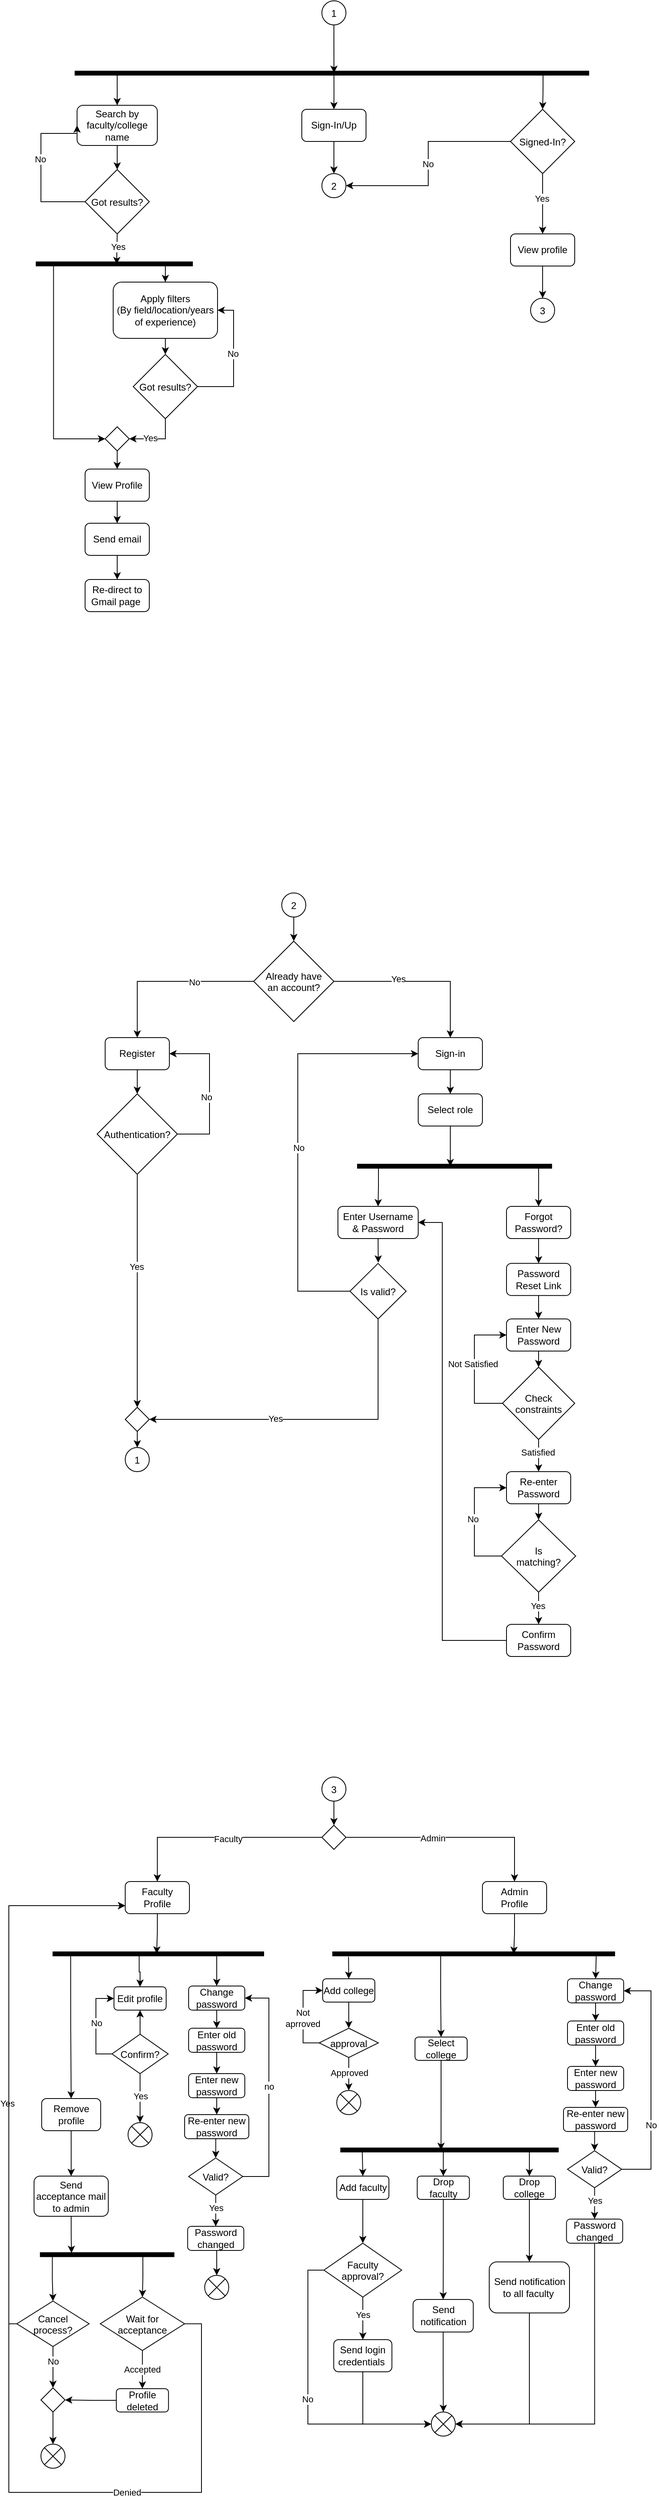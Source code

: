 <mxfile version="22.0.0" type="device">
  <diagram name="Page-1" id="jAtOohAtyJOy5rDdDgOM">
    <mxGraphModel dx="1613" dy="1768" grid="1" gridSize="10" guides="1" tooltips="1" connect="1" arrows="1" fold="1" page="1" pageScale="1" pageWidth="850" pageHeight="1100" math="0" shadow="0">
      <root>
        <mxCell id="0" />
        <mxCell id="1" parent="0" />
        <mxCell id="3FL0h8J0QItbjly5wemY-3" style="edgeStyle=orthogonalEdgeStyle;rounded=0;orthogonalLoop=1;jettySize=auto;html=1;exitX=0.5;exitY=1;exitDx=0;exitDy=0;entryX=0.5;entryY=0;entryDx=0;entryDy=0;" parent="1" source="3FL0h8J0QItbjly5wemY-1" target="3FL0h8J0QItbjly5wemY-2" edge="1">
          <mxGeometry relative="1" as="geometry" />
        </mxCell>
        <mxCell id="3FL0h8J0QItbjly5wemY-1" value="2" style="ellipse;" parent="1" vertex="1">
          <mxGeometry x="360" y="30" width="30" height="30" as="geometry" />
        </mxCell>
        <mxCell id="3FL0h8J0QItbjly5wemY-10" style="edgeStyle=orthogonalEdgeStyle;rounded=0;orthogonalLoop=1;jettySize=auto;html=1;exitX=0;exitY=0.5;exitDx=0;exitDy=0;entryX=0.5;entryY=0;entryDx=0;entryDy=0;" parent="1" source="3FL0h8J0QItbjly5wemY-2" target="3FL0h8J0QItbjly5wemY-5" edge="1">
          <mxGeometry relative="1" as="geometry" />
        </mxCell>
        <mxCell id="3FL0h8J0QItbjly5wemY-12" value="No" style="edgeLabel;html=1;align=center;verticalAlign=middle;resizable=0;points=[];" parent="3FL0h8J0QItbjly5wemY-10" vertex="1" connectable="0">
          <mxGeometry x="-0.309" y="1" relative="1" as="geometry">
            <mxPoint as="offset" />
          </mxGeometry>
        </mxCell>
        <mxCell id="3FL0h8J0QItbjly5wemY-13" style="edgeStyle=orthogonalEdgeStyle;rounded=0;orthogonalLoop=1;jettySize=auto;html=1;exitX=1;exitY=0.5;exitDx=0;exitDy=0;entryX=0.5;entryY=0;entryDx=0;entryDy=0;" parent="1" source="3FL0h8J0QItbjly5wemY-2" target="3FL0h8J0QItbjly5wemY-11" edge="1">
          <mxGeometry relative="1" as="geometry" />
        </mxCell>
        <mxCell id="3FL0h8J0QItbjly5wemY-14" value="Yes" style="edgeLabel;html=1;align=center;verticalAlign=middle;resizable=0;points=[];" parent="3FL0h8J0QItbjly5wemY-13" vertex="1" connectable="0">
          <mxGeometry x="-0.256" y="3" relative="1" as="geometry">
            <mxPoint as="offset" />
          </mxGeometry>
        </mxCell>
        <mxCell id="3FL0h8J0QItbjly5wemY-2" value="Already have &#xa;an account?" style="rhombus;" parent="1" vertex="1">
          <mxGeometry x="325" y="90" width="100" height="100" as="geometry" />
        </mxCell>
        <mxCell id="3FL0h8J0QItbjly5wemY-7" style="edgeStyle=orthogonalEdgeStyle;rounded=0;orthogonalLoop=1;jettySize=auto;html=1;exitX=0.5;exitY=1;exitDx=0;exitDy=0;entryX=0.5;entryY=0;entryDx=0;entryDy=0;" parent="1" source="3FL0h8J0QItbjly5wemY-5" target="3FL0h8J0QItbjly5wemY-6" edge="1">
          <mxGeometry relative="1" as="geometry" />
        </mxCell>
        <mxCell id="3FL0h8J0QItbjly5wemY-5" value="Register" style="rounded=1;whiteSpace=wrap;html=1;" parent="1" vertex="1">
          <mxGeometry x="140" y="210" width="80" height="40" as="geometry" />
        </mxCell>
        <mxCell id="3FL0h8J0QItbjly5wemY-8" style="edgeStyle=orthogonalEdgeStyle;rounded=0;orthogonalLoop=1;jettySize=auto;html=1;exitX=1;exitY=0.5;exitDx=0;exitDy=0;entryX=1;entryY=0.5;entryDx=0;entryDy=0;" parent="1" source="3FL0h8J0QItbjly5wemY-6" target="3FL0h8J0QItbjly5wemY-5" edge="1">
          <mxGeometry relative="1" as="geometry">
            <Array as="points">
              <mxPoint x="270" y="330" />
              <mxPoint x="270" y="230" />
            </Array>
          </mxGeometry>
        </mxCell>
        <mxCell id="3FL0h8J0QItbjly5wemY-9" value="No" style="edgeLabel;html=1;align=center;verticalAlign=middle;resizable=0;points=[];" parent="3FL0h8J0QItbjly5wemY-8" vertex="1" connectable="0">
          <mxGeometry x="-0.093" y="4" relative="1" as="geometry">
            <mxPoint as="offset" />
          </mxGeometry>
        </mxCell>
        <mxCell id="3FL0h8J0QItbjly5wemY-48" style="edgeStyle=orthogonalEdgeStyle;rounded=0;orthogonalLoop=1;jettySize=auto;html=1;exitX=0.5;exitY=1;exitDx=0;exitDy=0;entryX=0.5;entryY=0;entryDx=0;entryDy=0;" parent="1" source="3FL0h8J0QItbjly5wemY-6" target="3FL0h8J0QItbjly5wemY-46" edge="1">
          <mxGeometry relative="1" as="geometry" />
        </mxCell>
        <mxCell id="3FL0h8J0QItbjly5wemY-53" value="Yes" style="edgeLabel;html=1;align=center;verticalAlign=middle;resizable=0;points=[];" parent="3FL0h8J0QItbjly5wemY-48" vertex="1" connectable="0">
          <mxGeometry x="-0.214" y="5" relative="1" as="geometry">
            <mxPoint x="-6" y="1" as="offset" />
          </mxGeometry>
        </mxCell>
        <mxCell id="3FL0h8J0QItbjly5wemY-6" value="Authentication?" style="rhombus;" parent="1" vertex="1">
          <mxGeometry x="130" y="280" width="100" height="100" as="geometry" />
        </mxCell>
        <mxCell id="3FL0h8J0QItbjly5wemY-16" style="edgeStyle=orthogonalEdgeStyle;rounded=0;orthogonalLoop=1;jettySize=auto;html=1;exitX=0.5;exitY=1;exitDx=0;exitDy=0;entryX=0.5;entryY=0;entryDx=0;entryDy=0;" parent="1" source="3FL0h8J0QItbjly5wemY-11" target="3FL0h8J0QItbjly5wemY-15" edge="1">
          <mxGeometry relative="1" as="geometry" />
        </mxCell>
        <mxCell id="3FL0h8J0QItbjly5wemY-11" value="Sign-in" style="rounded=1;whiteSpace=wrap;html=1;" parent="1" vertex="1">
          <mxGeometry x="530" y="210" width="80" height="40" as="geometry" />
        </mxCell>
        <mxCell id="3FL0h8J0QItbjly5wemY-15" value="Select role" style="rounded=1;whiteSpace=wrap;html=1;" parent="1" vertex="1">
          <mxGeometry x="530" y="280" width="80" height="40" as="geometry" />
        </mxCell>
        <mxCell id="3FL0h8J0QItbjly5wemY-17" value="" style="html=1;points=[];perimeter=orthogonalPerimeter;fillColor=strokeColor;rotation=90;" parent="1" vertex="1">
          <mxGeometry x="572.8" y="249.05" width="5" height="241.88" as="geometry" />
        </mxCell>
        <mxCell id="3FL0h8J0QItbjly5wemY-18" style="edgeStyle=orthogonalEdgeStyle;rounded=0;orthogonalLoop=1;jettySize=auto;html=1;exitX=0.5;exitY=1;exitDx=0;exitDy=0;" parent="1" source="3FL0h8J0QItbjly5wemY-15" edge="1">
          <mxGeometry relative="1" as="geometry">
            <mxPoint x="570" y="370" as="targetPoint" />
          </mxGeometry>
        </mxCell>
        <mxCell id="3FL0h8J0QItbjly5wemY-22" style="edgeStyle=orthogonalEdgeStyle;rounded=0;orthogonalLoop=1;jettySize=auto;html=1;exitX=0.5;exitY=1;exitDx=0;exitDy=0;" parent="1" source="3FL0h8J0QItbjly5wemY-19" edge="1">
          <mxGeometry relative="1" as="geometry">
            <mxPoint x="480.235" y="490" as="targetPoint" />
          </mxGeometry>
        </mxCell>
        <mxCell id="3FL0h8J0QItbjly5wemY-19" value="Enter Username &amp;amp; Password" style="rounded=1;whiteSpace=wrap;html=1;" parent="1" vertex="1">
          <mxGeometry x="430" y="420" width="100" height="40" as="geometry" />
        </mxCell>
        <mxCell id="3FL0h8J0QItbjly5wemY-28" style="edgeStyle=orthogonalEdgeStyle;rounded=0;orthogonalLoop=1;jettySize=auto;html=1;exitX=0.5;exitY=1;exitDx=0;exitDy=0;entryX=0.5;entryY=0;entryDx=0;entryDy=0;" parent="1" source="3FL0h8J0QItbjly5wemY-20" target="3FL0h8J0QItbjly5wemY-27" edge="1">
          <mxGeometry relative="1" as="geometry" />
        </mxCell>
        <mxCell id="3FL0h8J0QItbjly5wemY-20" value="Forgot Password?" style="rounded=1;whiteSpace=wrap;html=1;" parent="1" vertex="1">
          <mxGeometry x="640" y="420" width="80" height="40" as="geometry" />
        </mxCell>
        <mxCell id="3FL0h8J0QItbjly5wemY-23" style="edgeStyle=orthogonalEdgeStyle;rounded=0;orthogonalLoop=1;jettySize=auto;html=1;exitX=0;exitY=0.5;exitDx=0;exitDy=0;entryX=0;entryY=0.5;entryDx=0;entryDy=0;" parent="1" source="3FL0h8J0QItbjly5wemY-21" target="3FL0h8J0QItbjly5wemY-11" edge="1">
          <mxGeometry relative="1" as="geometry">
            <Array as="points">
              <mxPoint x="380" y="526" />
              <mxPoint x="380" y="230" />
            </Array>
          </mxGeometry>
        </mxCell>
        <mxCell id="3FL0h8J0QItbjly5wemY-24" value="No" style="edgeLabel;html=1;align=center;verticalAlign=middle;resizable=0;points=[];" parent="3FL0h8J0QItbjly5wemY-23" vertex="1" connectable="0">
          <mxGeometry x="-0.045" y="-1" relative="1" as="geometry">
            <mxPoint as="offset" />
          </mxGeometry>
        </mxCell>
        <mxCell id="3FL0h8J0QItbjly5wemY-47" style="edgeStyle=orthogonalEdgeStyle;rounded=0;orthogonalLoop=1;jettySize=auto;html=1;exitX=0.5;exitY=1;exitDx=0;exitDy=0;entryX=1;entryY=0.5;entryDx=0;entryDy=0;" parent="1" source="3FL0h8J0QItbjly5wemY-21" target="3FL0h8J0QItbjly5wemY-46" edge="1">
          <mxGeometry relative="1" as="geometry" />
        </mxCell>
        <mxCell id="3FL0h8J0QItbjly5wemY-52" value="Yes" style="edgeLabel;html=1;align=center;verticalAlign=middle;resizable=0;points=[];" parent="3FL0h8J0QItbjly5wemY-47" vertex="1" connectable="0">
          <mxGeometry x="0.234" y="-1" relative="1" as="geometry">
            <mxPoint as="offset" />
          </mxGeometry>
        </mxCell>
        <mxCell id="3FL0h8J0QItbjly5wemY-21" value="Is valid?" style="rhombus;" parent="1" vertex="1">
          <mxGeometry x="445" y="490.93" width="70" height="69.07" as="geometry" />
        </mxCell>
        <mxCell id="3FL0h8J0QItbjly5wemY-25" style="edgeStyle=orthogonalEdgeStyle;rounded=0;orthogonalLoop=1;jettySize=auto;html=1;exitX=0.769;exitY=0.892;exitDx=0;exitDy=0;entryX=0.5;entryY=0;entryDx=0;entryDy=0;exitPerimeter=0;" parent="1" source="3FL0h8J0QItbjly5wemY-17" target="3FL0h8J0QItbjly5wemY-19" edge="1">
          <mxGeometry relative="1" as="geometry">
            <mxPoint x="580" y="330" as="sourcePoint" />
            <mxPoint x="580" y="380" as="targetPoint" />
          </mxGeometry>
        </mxCell>
        <mxCell id="3FL0h8J0QItbjly5wemY-26" style="edgeStyle=orthogonalEdgeStyle;rounded=0;orthogonalLoop=1;jettySize=auto;html=1;exitX=0.662;exitY=0.067;exitDx=0;exitDy=0;entryX=0.5;entryY=0;entryDx=0;entryDy=0;exitPerimeter=0;" parent="1" source="3FL0h8J0QItbjly5wemY-17" target="3FL0h8J0QItbjly5wemY-20" edge="1">
          <mxGeometry relative="1" as="geometry">
            <mxPoint x="490" y="381" as="sourcePoint" />
            <mxPoint x="490" y="430" as="targetPoint" />
          </mxGeometry>
        </mxCell>
        <mxCell id="3FL0h8J0QItbjly5wemY-30" style="edgeStyle=orthogonalEdgeStyle;rounded=0;orthogonalLoop=1;jettySize=auto;html=1;exitX=0.5;exitY=1;exitDx=0;exitDy=0;entryX=0.5;entryY=0;entryDx=0;entryDy=0;" parent="1" source="3FL0h8J0QItbjly5wemY-27" target="3FL0h8J0QItbjly5wemY-29" edge="1">
          <mxGeometry relative="1" as="geometry" />
        </mxCell>
        <mxCell id="3FL0h8J0QItbjly5wemY-27" value="Password Reset Link" style="rounded=1;whiteSpace=wrap;html=1;" parent="1" vertex="1">
          <mxGeometry x="640" y="490.93" width="80" height="40" as="geometry" />
        </mxCell>
        <mxCell id="3FL0h8J0QItbjly5wemY-33" style="edgeStyle=orthogonalEdgeStyle;rounded=0;orthogonalLoop=1;jettySize=auto;html=1;exitX=0.5;exitY=1;exitDx=0;exitDy=0;entryX=0.5;entryY=0;entryDx=0;entryDy=0;" parent="1" source="3FL0h8J0QItbjly5wemY-29" target="3FL0h8J0QItbjly5wemY-32" edge="1">
          <mxGeometry relative="1" as="geometry" />
        </mxCell>
        <mxCell id="3FL0h8J0QItbjly5wemY-29" value="Enter New Password" style="rounded=1;whiteSpace=wrap;html=1;" parent="1" vertex="1">
          <mxGeometry x="640" y="560" width="80" height="40" as="geometry" />
        </mxCell>
        <mxCell id="3FL0h8J0QItbjly5wemY-34" style="edgeStyle=orthogonalEdgeStyle;rounded=0;orthogonalLoop=1;jettySize=auto;html=1;exitX=0;exitY=0.5;exitDx=0;exitDy=0;entryX=0;entryY=0.5;entryDx=0;entryDy=0;" parent="1" source="3FL0h8J0QItbjly5wemY-32" target="3FL0h8J0QItbjly5wemY-29" edge="1">
          <mxGeometry relative="1" as="geometry">
            <Array as="points">
              <mxPoint x="600" y="665" />
              <mxPoint x="600" y="580" />
            </Array>
          </mxGeometry>
        </mxCell>
        <mxCell id="3FL0h8J0QItbjly5wemY-35" value="Not Satisfied" style="edgeLabel;html=1;align=center;verticalAlign=middle;resizable=0;points=[];" parent="3FL0h8J0QItbjly5wemY-34" vertex="1" connectable="0">
          <mxGeometry x="0.036" y="2" relative="1" as="geometry">
            <mxPoint y="-1" as="offset" />
          </mxGeometry>
        </mxCell>
        <mxCell id="3FL0h8J0QItbjly5wemY-37" style="edgeStyle=orthogonalEdgeStyle;rounded=0;orthogonalLoop=1;jettySize=auto;html=1;exitX=0.5;exitY=1;exitDx=0;exitDy=0;entryX=0.5;entryY=0;entryDx=0;entryDy=0;" parent="1" source="3FL0h8J0QItbjly5wemY-32" target="3FL0h8J0QItbjly5wemY-36" edge="1">
          <mxGeometry relative="1" as="geometry" />
        </mxCell>
        <mxCell id="3FL0h8J0QItbjly5wemY-54" value="Satisfied" style="edgeLabel;html=1;align=center;verticalAlign=middle;resizable=0;points=[];" parent="3FL0h8J0QItbjly5wemY-37" vertex="1" connectable="0">
          <mxGeometry x="-0.198" y="-1" relative="1" as="geometry">
            <mxPoint as="offset" />
          </mxGeometry>
        </mxCell>
        <mxCell id="3FL0h8J0QItbjly5wemY-32" value="Check &#xa;constraints" style="rhombus;" parent="1" vertex="1">
          <mxGeometry x="635" y="620" width="90" height="90" as="geometry" />
        </mxCell>
        <mxCell id="3FL0h8J0QItbjly5wemY-39" style="edgeStyle=orthogonalEdgeStyle;rounded=0;orthogonalLoop=1;jettySize=auto;html=1;exitX=0.5;exitY=1;exitDx=0;exitDy=0;entryX=0.5;entryY=0;entryDx=0;entryDy=0;" parent="1" source="3FL0h8J0QItbjly5wemY-36" target="3FL0h8J0QItbjly5wemY-38" edge="1">
          <mxGeometry relative="1" as="geometry" />
        </mxCell>
        <mxCell id="3FL0h8J0QItbjly5wemY-36" value="Re-enter Password" style="rounded=1;whiteSpace=wrap;html=1;" parent="1" vertex="1">
          <mxGeometry x="640" y="750" width="80" height="40" as="geometry" />
        </mxCell>
        <mxCell id="3FL0h8J0QItbjly5wemY-40" style="edgeStyle=orthogonalEdgeStyle;rounded=0;orthogonalLoop=1;jettySize=auto;html=1;exitX=0;exitY=0.5;exitDx=0;exitDy=0;entryX=0;entryY=0.5;entryDx=0;entryDy=0;" parent="1" source="3FL0h8J0QItbjly5wemY-38" target="3FL0h8J0QItbjly5wemY-36" edge="1">
          <mxGeometry relative="1" as="geometry">
            <Array as="points">
              <mxPoint x="600" y="855" />
              <mxPoint x="600" y="770" />
            </Array>
          </mxGeometry>
        </mxCell>
        <mxCell id="3FL0h8J0QItbjly5wemY-41" value="No" style="edgeLabel;html=1;align=center;verticalAlign=middle;resizable=0;points=[];" parent="3FL0h8J0QItbjly5wemY-40" vertex="1" connectable="0">
          <mxGeometry x="-0.0" y="2" relative="1" as="geometry">
            <mxPoint y="-1" as="offset" />
          </mxGeometry>
        </mxCell>
        <mxCell id="3FL0h8J0QItbjly5wemY-43" style="edgeStyle=orthogonalEdgeStyle;rounded=0;orthogonalLoop=1;jettySize=auto;html=1;exitX=0.5;exitY=1;exitDx=0;exitDy=0;entryX=0.5;entryY=0;entryDx=0;entryDy=0;" parent="1" source="3FL0h8J0QItbjly5wemY-38" target="3FL0h8J0QItbjly5wemY-42" edge="1">
          <mxGeometry relative="1" as="geometry" />
        </mxCell>
        <mxCell id="3FL0h8J0QItbjly5wemY-44" value="Yes" style="edgeLabel;html=1;align=center;verticalAlign=middle;resizable=0;points=[];" parent="3FL0h8J0QItbjly5wemY-43" vertex="1" connectable="0">
          <mxGeometry x="-0.294" y="-1" relative="1" as="geometry">
            <mxPoint y="3" as="offset" />
          </mxGeometry>
        </mxCell>
        <mxCell id="3FL0h8J0QItbjly5wemY-38" value="Is &#xa;matching?" style="rhombus;" parent="1" vertex="1">
          <mxGeometry x="633.75" y="810" width="92.5" height="90" as="geometry" />
        </mxCell>
        <mxCell id="3FL0h8J0QItbjly5wemY-45" style="edgeStyle=orthogonalEdgeStyle;rounded=0;orthogonalLoop=1;jettySize=auto;html=1;exitX=0;exitY=0.5;exitDx=0;exitDy=0;entryX=1;entryY=0.5;entryDx=0;entryDy=0;" parent="1" source="3FL0h8J0QItbjly5wemY-42" target="3FL0h8J0QItbjly5wemY-19" edge="1">
          <mxGeometry relative="1" as="geometry">
            <Array as="points">
              <mxPoint x="560" y="960" />
              <mxPoint x="560" y="440" />
            </Array>
          </mxGeometry>
        </mxCell>
        <mxCell id="3FL0h8J0QItbjly5wemY-42" value="Confirm Password" style="rounded=1;whiteSpace=wrap;html=1;" parent="1" vertex="1">
          <mxGeometry x="640" y="940" width="80" height="40" as="geometry" />
        </mxCell>
        <mxCell id="3FL0h8J0QItbjly5wemY-51" style="edgeStyle=orthogonalEdgeStyle;rounded=0;orthogonalLoop=1;jettySize=auto;html=1;exitX=0.5;exitY=1;exitDx=0;exitDy=0;entryX=0.5;entryY=0;entryDx=0;entryDy=0;" parent="1" source="3FL0h8J0QItbjly5wemY-46" target="3FL0h8J0QItbjly5wemY-50" edge="1">
          <mxGeometry relative="1" as="geometry" />
        </mxCell>
        <mxCell id="3FL0h8J0QItbjly5wemY-46" value="" style="rhombus;" parent="1" vertex="1">
          <mxGeometry x="165" y="670" width="30" height="30" as="geometry" />
        </mxCell>
        <mxCell id="3FL0h8J0QItbjly5wemY-50" value="1" style="ellipse;" parent="1" vertex="1">
          <mxGeometry x="165" y="720" width="30" height="30" as="geometry" />
        </mxCell>
        <mxCell id="3FL0h8J0QItbjly5wemY-55" value="1" style="ellipse;" parent="1" vertex="1">
          <mxGeometry x="410" y="-1080" width="30" height="30" as="geometry" />
        </mxCell>
        <mxCell id="3FL0h8J0QItbjly5wemY-56" value="" style="html=1;points=[];perimeter=orthogonalPerimeter;fillColor=strokeColor;rotation=-90;" parent="1" vertex="1">
          <mxGeometry x="420" y="-1310" width="5" height="640" as="geometry" />
        </mxCell>
        <mxCell id="3FL0h8J0QItbjly5wemY-57" style="edgeStyle=orthogonalEdgeStyle;rounded=0;orthogonalLoop=1;jettySize=auto;html=1;exitX=0.5;exitY=1;exitDx=0;exitDy=0;entryX=0.562;entryY=0.504;entryDx=0;entryDy=0;entryPerimeter=0;" parent="1" source="3FL0h8J0QItbjly5wemY-55" target="3FL0h8J0QItbjly5wemY-56" edge="1">
          <mxGeometry relative="1" as="geometry" />
        </mxCell>
        <mxCell id="3FL0h8J0QItbjly5wemY-63" style="edgeStyle=orthogonalEdgeStyle;rounded=0;orthogonalLoop=1;jettySize=auto;html=1;exitX=0.5;exitY=1;exitDx=0;exitDy=0;entryX=0.5;entryY=0;entryDx=0;entryDy=0;" parent="1" source="3FL0h8J0QItbjly5wemY-58" target="3FL0h8J0QItbjly5wemY-59" edge="1">
          <mxGeometry relative="1" as="geometry">
            <mxPoint x="155.391" y="-860" as="targetPoint" />
          </mxGeometry>
        </mxCell>
        <mxCell id="3FL0h8J0QItbjly5wemY-58" value="Search by faculty/college name" style="rounded=1;whiteSpace=wrap;html=1;" parent="1" vertex="1">
          <mxGeometry x="105" y="-950" width="100" height="50" as="geometry" />
        </mxCell>
        <mxCell id="3FL0h8J0QItbjly5wemY-61" style="edgeStyle=orthogonalEdgeStyle;rounded=0;orthogonalLoop=1;jettySize=auto;html=1;exitX=0;exitY=0.5;exitDx=0;exitDy=0;entryX=0;entryY=0.5;entryDx=0;entryDy=0;" parent="1" source="3FL0h8J0QItbjly5wemY-59" target="3FL0h8J0QItbjly5wemY-58" edge="1">
          <mxGeometry relative="1" as="geometry">
            <Array as="points">
              <mxPoint x="60" y="-830" />
              <mxPoint x="60" y="-915" />
              <mxPoint x="105" y="-915" />
            </Array>
          </mxGeometry>
        </mxCell>
        <mxCell id="3FL0h8J0QItbjly5wemY-62" value="No" style="edgeLabel;html=1;align=center;verticalAlign=middle;resizable=0;points=[];" parent="3FL0h8J0QItbjly5wemY-61" vertex="1" connectable="0">
          <mxGeometry x="0.115" y="1" relative="1" as="geometry">
            <mxPoint as="offset" />
          </mxGeometry>
        </mxCell>
        <mxCell id="3FL0h8J0QItbjly5wemY-64" style="edgeStyle=orthogonalEdgeStyle;rounded=0;orthogonalLoop=1;jettySize=auto;html=1;exitX=0.5;exitY=1;exitDx=0;exitDy=0;entryX=0.437;entryY=0.515;entryDx=0;entryDy=0;entryPerimeter=0;" parent="1" source="3FL0h8J0QItbjly5wemY-59" target="3FL0h8J0QItbjly5wemY-66" edge="1">
          <mxGeometry relative="1" as="geometry">
            <mxPoint x="155.391" y="-730" as="targetPoint" />
          </mxGeometry>
        </mxCell>
        <mxCell id="3FL0h8J0QItbjly5wemY-65" value="Yes" style="edgeLabel;html=1;align=center;verticalAlign=middle;resizable=0;points=[];" parent="3FL0h8J0QItbjly5wemY-64" vertex="1" connectable="0">
          <mxGeometry x="-0.136" y="1" relative="1" as="geometry">
            <mxPoint as="offset" />
          </mxGeometry>
        </mxCell>
        <mxCell id="3FL0h8J0QItbjly5wemY-59" value="Got results?" style="rhombus;" parent="1" vertex="1">
          <mxGeometry x="115" y="-870" width="80" height="80" as="geometry" />
        </mxCell>
        <mxCell id="3FL0h8J0QItbjly5wemY-66" value="" style="html=1;points=[];perimeter=orthogonalPerimeter;fillColor=strokeColor;rotation=-90;" parent="1" vertex="1">
          <mxGeometry x="148.91" y="-850" width="5" height="194.68" as="geometry" />
        </mxCell>
        <mxCell id="3FL0h8J0QItbjly5wemY-71" style="edgeStyle=orthogonalEdgeStyle;rounded=0;orthogonalLoop=1;jettySize=auto;html=1;exitX=0.5;exitY=1;exitDx=0;exitDy=0;entryX=0.5;entryY=0;entryDx=0;entryDy=0;" parent="1" source="3FL0h8J0QItbjly5wemY-67" target="3FL0h8J0QItbjly5wemY-68" edge="1">
          <mxGeometry relative="1" as="geometry" />
        </mxCell>
        <mxCell id="3FL0h8J0QItbjly5wemY-67" value="Apply filters&lt;br&gt;(By field/location/years of experience)" style="rounded=1;whiteSpace=wrap;html=1;" parent="1" vertex="1">
          <mxGeometry x="150" y="-730" width="130" height="70" as="geometry" />
        </mxCell>
        <mxCell id="3FL0h8J0QItbjly5wemY-69" style="edgeStyle=orthogonalEdgeStyle;rounded=0;orthogonalLoop=1;jettySize=auto;html=1;exitX=1;exitY=0.5;exitDx=0;exitDy=0;entryX=1;entryY=0.5;entryDx=0;entryDy=0;" parent="1" source="3FL0h8J0QItbjly5wemY-68" target="3FL0h8J0QItbjly5wemY-67" edge="1">
          <mxGeometry relative="1" as="geometry">
            <mxPoint x="340" y="-700" as="targetPoint" />
            <Array as="points">
              <mxPoint x="300" y="-600" />
              <mxPoint x="300" y="-695" />
            </Array>
          </mxGeometry>
        </mxCell>
        <mxCell id="3FL0h8J0QItbjly5wemY-70" value="No" style="edgeLabel;html=1;align=center;verticalAlign=middle;resizable=0;points=[];" parent="3FL0h8J0QItbjly5wemY-69" vertex="1" connectable="0">
          <mxGeometry x="0.073" y="1" relative="1" as="geometry">
            <mxPoint as="offset" />
          </mxGeometry>
        </mxCell>
        <mxCell id="3FL0h8J0QItbjly5wemY-74" style="edgeStyle=orthogonalEdgeStyle;rounded=0;orthogonalLoop=1;jettySize=auto;html=1;exitX=0.5;exitY=1;exitDx=0;exitDy=0;entryX=1;entryY=0.5;entryDx=0;entryDy=0;" parent="1" source="3FL0h8J0QItbjly5wemY-68" target="3FL0h8J0QItbjly5wemY-72" edge="1">
          <mxGeometry relative="1" as="geometry">
            <mxPoint x="140" y="-507.65" as="targetPoint" />
          </mxGeometry>
        </mxCell>
        <mxCell id="3FL0h8J0QItbjly5wemY-75" value="Yes" style="edgeLabel;html=1;align=center;verticalAlign=middle;resizable=0;points=[];" parent="3FL0h8J0QItbjly5wemY-74" vertex="1" connectable="0">
          <mxGeometry x="0.04" y="-1" relative="1" as="geometry">
            <mxPoint x="-8" as="offset" />
          </mxGeometry>
        </mxCell>
        <mxCell id="3FL0h8J0QItbjly5wemY-68" value="Got results?" style="rhombus;" parent="1" vertex="1">
          <mxGeometry x="175" y="-640" width="80" height="80" as="geometry" />
        </mxCell>
        <mxCell id="3FL0h8J0QItbjly5wemY-80" style="edgeStyle=orthogonalEdgeStyle;rounded=0;orthogonalLoop=1;jettySize=auto;html=1;exitX=0.5;exitY=1;exitDx=0;exitDy=0;entryX=0.5;entryY=0;entryDx=0;entryDy=0;" parent="1" source="3FL0h8J0QItbjly5wemY-72" target="3FL0h8J0QItbjly5wemY-79" edge="1">
          <mxGeometry relative="1" as="geometry" />
        </mxCell>
        <mxCell id="3FL0h8J0QItbjly5wemY-72" value="" style="rhombus;" parent="1" vertex="1">
          <mxGeometry x="140" y="-550" width="30" height="30" as="geometry" />
        </mxCell>
        <mxCell id="3FL0h8J0QItbjly5wemY-76" style="edgeStyle=orthogonalEdgeStyle;rounded=0;orthogonalLoop=1;jettySize=auto;html=1;exitX=0.146;exitY=0.818;exitDx=0;exitDy=0;entryX=0.5;entryY=0;entryDx=0;entryDy=0;exitPerimeter=0;" parent="1" source="3FL0h8J0QItbjly5wemY-66" target="3FL0h8J0QItbjly5wemY-67" edge="1">
          <mxGeometry relative="1" as="geometry">
            <mxPoint x="135" y="-862.65" as="targetPoint" />
            <mxPoint x="214.286" y="-749.085" as="sourcePoint" />
          </mxGeometry>
        </mxCell>
        <mxCell id="3FL0h8J0QItbjly5wemY-77" style="edgeStyle=orthogonalEdgeStyle;rounded=0;orthogonalLoop=1;jettySize=auto;html=1;exitX=0.244;exitY=0.111;exitDx=0;exitDy=0;entryX=0;entryY=0.5;entryDx=0;entryDy=0;exitPerimeter=0;" parent="1" source="3FL0h8J0QItbjly5wemY-66" target="3FL0h8J0QItbjly5wemY-72" edge="1">
          <mxGeometry relative="1" as="geometry">
            <mxPoint x="175" y="-852.65" as="targetPoint" />
            <mxPoint x="175" y="-882.65" as="sourcePoint" />
            <Array as="points">
              <mxPoint x="76" y="-535" />
            </Array>
          </mxGeometry>
        </mxCell>
        <mxCell id="3FL0h8J0QItbjly5wemY-78" style="edgeStyle=orthogonalEdgeStyle;rounded=0;orthogonalLoop=1;jettySize=auto;html=1;exitX=0.5;exitY=0.082;exitDx=0;exitDy=0;entryX=0.5;entryY=0;entryDx=0;entryDy=0;exitPerimeter=0;" parent="1" source="3FL0h8J0QItbjly5wemY-56" target="3FL0h8J0QItbjly5wemY-58" edge="1">
          <mxGeometry relative="1" as="geometry">
            <mxPoint x="185" y="-820" as="targetPoint" />
            <mxPoint x="185" y="-850" as="sourcePoint" />
          </mxGeometry>
        </mxCell>
        <mxCell id="3FL0h8J0QItbjly5wemY-83" style="edgeStyle=orthogonalEdgeStyle;rounded=0;orthogonalLoop=1;jettySize=auto;html=1;exitX=0.5;exitY=1;exitDx=0;exitDy=0;entryX=0.5;entryY=0;entryDx=0;entryDy=0;" parent="1" source="3FL0h8J0QItbjly5wemY-79" target="3FL0h8J0QItbjly5wemY-81" edge="1">
          <mxGeometry relative="1" as="geometry" />
        </mxCell>
        <mxCell id="3FL0h8J0QItbjly5wemY-79" value="View Profile" style="rounded=1;whiteSpace=wrap;html=1;" parent="1" vertex="1">
          <mxGeometry x="115" y="-497.35" width="80" height="40" as="geometry" />
        </mxCell>
        <mxCell id="3FL0h8J0QItbjly5wemY-84" style="edgeStyle=orthogonalEdgeStyle;rounded=0;orthogonalLoop=1;jettySize=auto;html=1;exitX=0.5;exitY=1;exitDx=0;exitDy=0;entryX=0.5;entryY=0;entryDx=0;entryDy=0;" parent="1" source="3FL0h8J0QItbjly5wemY-81" target="3FL0h8J0QItbjly5wemY-82" edge="1">
          <mxGeometry relative="1" as="geometry" />
        </mxCell>
        <mxCell id="3FL0h8J0QItbjly5wemY-81" value="Send email" style="rounded=1;whiteSpace=wrap;html=1;" parent="1" vertex="1">
          <mxGeometry x="115" y="-430" width="80" height="40" as="geometry" />
        </mxCell>
        <mxCell id="3FL0h8J0QItbjly5wemY-82" value="Re-direct to Gmail page&amp;nbsp;" style="rounded=1;whiteSpace=wrap;html=1;" parent="1" vertex="1">
          <mxGeometry x="115" y="-360" width="80" height="40" as="geometry" />
        </mxCell>
        <mxCell id="3FL0h8J0QItbjly5wemY-88" style="edgeStyle=orthogonalEdgeStyle;rounded=0;orthogonalLoop=1;jettySize=auto;html=1;exitX=0.5;exitY=1;exitDx=0;exitDy=0;entryX=0.5;entryY=0;entryDx=0;entryDy=0;" parent="1" source="3FL0h8J0QItbjly5wemY-85" target="3FL0h8J0QItbjly5wemY-87" edge="1">
          <mxGeometry relative="1" as="geometry" />
        </mxCell>
        <mxCell id="3FL0h8J0QItbjly5wemY-85" value="Sign-In/Up" style="rounded=1;whiteSpace=wrap;html=1;" parent="1" vertex="1">
          <mxGeometry x="385" y="-945" width="80" height="40" as="geometry" />
        </mxCell>
        <mxCell id="3FL0h8J0QItbjly5wemY-86" style="edgeStyle=orthogonalEdgeStyle;rounded=0;orthogonalLoop=1;jettySize=auto;html=1;exitX=0.3;exitY=0.504;exitDx=0;exitDy=0;entryX=0.5;entryY=0;entryDx=0;entryDy=0;exitPerimeter=0;" parent="1" source="3FL0h8J0QItbjly5wemY-56" target="3FL0h8J0QItbjly5wemY-85" edge="1">
          <mxGeometry relative="1" as="geometry">
            <mxPoint x="165" y="-940" as="targetPoint" />
            <mxPoint x="165" y="-980" as="sourcePoint" />
          </mxGeometry>
        </mxCell>
        <mxCell id="3FL0h8J0QItbjly5wemY-87" value="2" style="ellipse;" parent="1" vertex="1">
          <mxGeometry x="410" y="-865" width="30" height="30" as="geometry" />
        </mxCell>
        <mxCell id="3FL0h8J0QItbjly5wemY-90" style="edgeStyle=orthogonalEdgeStyle;rounded=0;orthogonalLoop=1;jettySize=auto;html=1;exitX=0.391;exitY=0.911;exitDx=0;exitDy=0;entryX=0.5;entryY=0;entryDx=0;entryDy=0;exitPerimeter=0;" parent="1" source="3FL0h8J0QItbjly5wemY-56" target="3FL0h8J0QItbjly5wemY-91" edge="1">
          <mxGeometry relative="1" as="geometry">
            <mxPoint x="685" y="-945.0" as="targetPoint" />
            <mxPoint x="435" y="-979" as="sourcePoint" />
          </mxGeometry>
        </mxCell>
        <mxCell id="3FL0h8J0QItbjly5wemY-93" style="edgeStyle=orthogonalEdgeStyle;rounded=0;orthogonalLoop=1;jettySize=auto;html=1;exitX=0;exitY=0.5;exitDx=0;exitDy=0;entryX=1;entryY=0.5;entryDx=0;entryDy=0;" parent="1" source="3FL0h8J0QItbjly5wemY-91" target="3FL0h8J0QItbjly5wemY-87" edge="1">
          <mxGeometry relative="1" as="geometry" />
        </mxCell>
        <mxCell id="3FL0h8J0QItbjly5wemY-94" value="No" style="edgeLabel;html=1;align=center;verticalAlign=middle;resizable=0;points=[];" parent="3FL0h8J0QItbjly5wemY-93" vertex="1" connectable="0">
          <mxGeometry x="-0.547" y="1" relative="1" as="geometry">
            <mxPoint x="-44" y="27" as="offset" />
          </mxGeometry>
        </mxCell>
        <mxCell id="3FL0h8J0QItbjly5wemY-99" style="edgeStyle=orthogonalEdgeStyle;rounded=0;orthogonalLoop=1;jettySize=auto;html=1;exitX=0.5;exitY=1;exitDx=0;exitDy=0;entryX=0.5;entryY=0;entryDx=0;entryDy=0;" parent="1" source="3FL0h8J0QItbjly5wemY-91" target="3FL0h8J0QItbjly5wemY-98" edge="1">
          <mxGeometry relative="1" as="geometry" />
        </mxCell>
        <mxCell id="3FL0h8J0QItbjly5wemY-100" value="Yes" style="edgeLabel;html=1;align=center;verticalAlign=middle;resizable=0;points=[];" parent="3FL0h8J0QItbjly5wemY-99" vertex="1" connectable="0">
          <mxGeometry x="-0.167" y="-1" relative="1" as="geometry">
            <mxPoint as="offset" />
          </mxGeometry>
        </mxCell>
        <mxCell id="3FL0h8J0QItbjly5wemY-91" value="Signed-In?" style="rhombus;" parent="1" vertex="1">
          <mxGeometry x="645" y="-945" width="80" height="80" as="geometry" />
        </mxCell>
        <mxCell id="3FL0h8J0QItbjly5wemY-102" style="edgeStyle=orthogonalEdgeStyle;rounded=0;orthogonalLoop=1;jettySize=auto;html=1;exitX=0.5;exitY=1;exitDx=0;exitDy=0;entryX=0.5;entryY=0;entryDx=0;entryDy=0;" parent="1" source="3FL0h8J0QItbjly5wemY-98" target="3FL0h8J0QItbjly5wemY-101" edge="1">
          <mxGeometry relative="1" as="geometry" />
        </mxCell>
        <mxCell id="3FL0h8J0QItbjly5wemY-98" value="View profile" style="rounded=1;whiteSpace=wrap;html=1;" parent="1" vertex="1">
          <mxGeometry x="645" y="-790" width="80" height="40" as="geometry" />
        </mxCell>
        <mxCell id="3FL0h8J0QItbjly5wemY-101" value="3" style="ellipse;" parent="1" vertex="1">
          <mxGeometry x="670" y="-710" width="30" height="30" as="geometry" />
        </mxCell>
        <mxCell id="3FL0h8J0QItbjly5wemY-105" style="edgeStyle=orthogonalEdgeStyle;rounded=0;orthogonalLoop=1;jettySize=auto;html=1;exitX=0.5;exitY=1;exitDx=0;exitDy=0;entryX=0.5;entryY=0;entryDx=0;entryDy=0;" parent="1" source="3FL0h8J0QItbjly5wemY-103" target="3FL0h8J0QItbjly5wemY-104" edge="1">
          <mxGeometry relative="1" as="geometry" />
        </mxCell>
        <mxCell id="3FL0h8J0QItbjly5wemY-103" value="3" style="ellipse;" parent="1" vertex="1">
          <mxGeometry x="410" y="1130" width="30" height="30" as="geometry" />
        </mxCell>
        <mxCell id="3FL0h8J0QItbjly5wemY-109" style="edgeStyle=orthogonalEdgeStyle;rounded=0;orthogonalLoop=1;jettySize=auto;html=1;exitX=0;exitY=0.5;exitDx=0;exitDy=0;entryX=0.5;entryY=0;entryDx=0;entryDy=0;" parent="1" source="3FL0h8J0QItbjly5wemY-104" target="3FL0h8J0QItbjly5wemY-107" edge="1">
          <mxGeometry relative="1" as="geometry" />
        </mxCell>
        <mxCell id="3FL0h8J0QItbjly5wemY-111" value="Faculty" style="edgeLabel;html=1;align=center;verticalAlign=middle;resizable=0;points=[];" parent="3FL0h8J0QItbjly5wemY-109" vertex="1" connectable="0">
          <mxGeometry x="-0.099" y="2" relative="1" as="geometry">
            <mxPoint as="offset" />
          </mxGeometry>
        </mxCell>
        <mxCell id="3FL0h8J0QItbjly5wemY-110" style="edgeStyle=orthogonalEdgeStyle;rounded=0;orthogonalLoop=1;jettySize=auto;html=1;exitX=1;exitY=0.5;exitDx=0;exitDy=0;entryX=0.5;entryY=0;entryDx=0;entryDy=0;" parent="1" source="3FL0h8J0QItbjly5wemY-104" target="3FL0h8J0QItbjly5wemY-108" edge="1">
          <mxGeometry relative="1" as="geometry" />
        </mxCell>
        <mxCell id="3FL0h8J0QItbjly5wemY-112" value="Admin" style="edgeLabel;html=1;align=center;verticalAlign=middle;resizable=0;points=[];" parent="3FL0h8J0QItbjly5wemY-110" vertex="1" connectable="0">
          <mxGeometry x="-0.195" y="-1" relative="1" as="geometry">
            <mxPoint x="1" as="offset" />
          </mxGeometry>
        </mxCell>
        <mxCell id="3FL0h8J0QItbjly5wemY-104" value="" style="rhombus;" parent="1" vertex="1">
          <mxGeometry x="410" y="1190" width="30" height="30" as="geometry" />
        </mxCell>
        <mxCell id="3FL0h8J0QItbjly5wemY-107" value="Faculty&lt;br&gt;Profile" style="rounded=1;whiteSpace=wrap;html=1;" parent="1" vertex="1">
          <mxGeometry x="165" y="1260" width="80" height="40" as="geometry" />
        </mxCell>
        <mxCell id="3FL0h8J0QItbjly5wemY-108" value="Admin&lt;br&gt;Profile" style="rounded=1;whiteSpace=wrap;html=1;" parent="1" vertex="1">
          <mxGeometry x="610" y="1260" width="80" height="40" as="geometry" />
        </mxCell>
        <mxCell id="3FL0h8J0QItbjly5wemY-114" value="" style="html=1;points=[];perimeter=orthogonalPerimeter;fillColor=strokeColor;rotation=-90;" parent="1" vertex="1">
          <mxGeometry x="203.75" y="1218.75" width="5" height="262.5" as="geometry" />
        </mxCell>
        <mxCell id="3FL0h8J0QItbjly5wemY-115" style="edgeStyle=orthogonalEdgeStyle;rounded=0;orthogonalLoop=1;jettySize=auto;html=1;exitX=0.5;exitY=1;exitDx=0;exitDy=0;entryX=0.559;entryY=0.492;entryDx=0;entryDy=0;entryPerimeter=0;" parent="1" source="3FL0h8J0QItbjly5wemY-107" target="3FL0h8J0QItbjly5wemY-114" edge="1">
          <mxGeometry relative="1" as="geometry">
            <mxPoint x="206" y="1350" as="targetPoint" />
          </mxGeometry>
        </mxCell>
        <mxCell id="3FL0h8J0QItbjly5wemY-116" value="Edit profile" style="rounded=1;whiteSpace=wrap;html=1;" parent="1" vertex="1">
          <mxGeometry x="151" y="1391" width="65" height="29" as="geometry" />
        </mxCell>
        <mxCell id="3FL0h8J0QItbjly5wemY-128" style="edgeStyle=orthogonalEdgeStyle;rounded=0;orthogonalLoop=1;jettySize=auto;html=1;exitX=0.5;exitY=1;exitDx=0;exitDy=0;entryX=0.5;entryY=0;entryDx=0;entryDy=0;" parent="1" source="3FL0h8J0QItbjly5wemY-117" target="3FL0h8J0QItbjly5wemY-129" edge="1">
          <mxGeometry relative="1" as="geometry">
            <mxPoint x="97.66" y="1469.07" as="targetPoint" />
          </mxGeometry>
        </mxCell>
        <mxCell id="3FL0h8J0QItbjly5wemY-117" value="Remove profile" style="rounded=1;whiteSpace=wrap;html=1;" parent="1" vertex="1">
          <mxGeometry x="60.91" y="1530" width="73.51" height="40" as="geometry" />
        </mxCell>
        <mxCell id="3FL0h8J0QItbjly5wemY-160" style="edgeStyle=orthogonalEdgeStyle;rounded=0;orthogonalLoop=1;jettySize=auto;html=1;exitX=0.5;exitY=1;exitDx=0;exitDy=0;entryX=0.5;entryY=0;entryDx=0;entryDy=0;" parent="1" source="3FL0h8J0QItbjly5wemY-118" target="3FL0h8J0QItbjly5wemY-157" edge="1">
          <mxGeometry relative="1" as="geometry" />
        </mxCell>
        <mxCell id="3FL0h8J0QItbjly5wemY-118" value="Change password" style="rounded=1;whiteSpace=wrap;html=1;" parent="1" vertex="1">
          <mxGeometry x="244" y="1390" width="70" height="30" as="geometry" />
        </mxCell>
        <mxCell id="3FL0h8J0QItbjly5wemY-119" style="edgeStyle=orthogonalEdgeStyle;rounded=0;orthogonalLoop=1;jettySize=auto;html=1;entryX=0.5;entryY=0;entryDx=0;entryDy=0;exitX=0.598;exitY=0.409;exitDx=0;exitDy=0;exitPerimeter=0;" parent="1" source="3FL0h8J0QItbjly5wemY-114" target="3FL0h8J0QItbjly5wemY-116" edge="1">
          <mxGeometry relative="1" as="geometry">
            <mxPoint x="184.365" y="1351.0" as="sourcePoint" />
            <mxPoint x="316" y="1351" as="targetPoint" />
          </mxGeometry>
        </mxCell>
        <mxCell id="3FL0h8J0QItbjly5wemY-120" style="edgeStyle=orthogonalEdgeStyle;rounded=0;orthogonalLoop=1;jettySize=auto;html=1;exitX=0.003;exitY=0.084;exitDx=0;exitDy=0;entryX=0.5;entryY=0;entryDx=0;entryDy=0;exitPerimeter=0;" parent="1" source="3FL0h8J0QItbjly5wemY-114" target="3FL0h8J0QItbjly5wemY-117" edge="1">
          <mxGeometry relative="1" as="geometry">
            <mxPoint x="97.395" y="1351" as="sourcePoint" />
            <mxPoint x="115.16" y="1370" as="targetPoint" />
          </mxGeometry>
        </mxCell>
        <mxCell id="3FL0h8J0QItbjly5wemY-121" style="edgeStyle=orthogonalEdgeStyle;rounded=0;orthogonalLoop=1;jettySize=auto;html=1;exitX=0.1;exitY=0.962;exitDx=0;exitDy=0;entryX=0.5;entryY=0;entryDx=0;entryDy=0;exitPerimeter=0;" parent="1" target="3FL0h8J0QItbjly5wemY-118" edge="1">
          <mxGeometry relative="1" as="geometry">
            <mxPoint x="283.93" y="1352" as="sourcePoint" />
            <mxPoint x="189" y="1380" as="targetPoint" />
          </mxGeometry>
        </mxCell>
        <mxCell id="3FL0h8J0QItbjly5wemY-123" style="edgeStyle=orthogonalEdgeStyle;rounded=0;orthogonalLoop=1;jettySize=auto;html=1;exitX=0.5;exitY=0;exitDx=0;exitDy=0;entryX=0.5;entryY=1;entryDx=0;entryDy=0;" parent="1" source="3FL0h8J0QItbjly5wemY-122" target="3FL0h8J0QItbjly5wemY-116" edge="1">
          <mxGeometry relative="1" as="geometry" />
        </mxCell>
        <mxCell id="3FL0h8J0QItbjly5wemY-124" style="edgeStyle=orthogonalEdgeStyle;rounded=0;orthogonalLoop=1;jettySize=auto;html=1;exitX=0;exitY=0.5;exitDx=0;exitDy=0;entryX=0;entryY=0.5;entryDx=0;entryDy=0;" parent="1" source="3FL0h8J0QItbjly5wemY-122" target="3FL0h8J0QItbjly5wemY-116" edge="1">
          <mxGeometry relative="1" as="geometry" />
        </mxCell>
        <mxCell id="3FL0h8J0QItbjly5wemY-125" value="No" style="edgeLabel;html=1;align=center;verticalAlign=middle;resizable=0;points=[];" parent="3FL0h8J0QItbjly5wemY-124" vertex="1" connectable="0">
          <mxGeometry x="0.046" relative="1" as="geometry">
            <mxPoint as="offset" />
          </mxGeometry>
        </mxCell>
        <mxCell id="3FL0h8J0QItbjly5wemY-155" style="edgeStyle=orthogonalEdgeStyle;rounded=0;orthogonalLoop=1;jettySize=auto;html=1;exitX=0.5;exitY=1;exitDx=0;exitDy=0;entryX=0.5;entryY=0;entryDx=0;entryDy=0;" parent="1" source="3FL0h8J0QItbjly5wemY-122" target="3FL0h8J0QItbjly5wemY-154" edge="1">
          <mxGeometry relative="1" as="geometry" />
        </mxCell>
        <mxCell id="3FL0h8J0QItbjly5wemY-156" value="Yes" style="edgeLabel;html=1;align=center;verticalAlign=middle;resizable=0;points=[];" parent="3FL0h8J0QItbjly5wemY-155" vertex="1" connectable="0">
          <mxGeometry x="-0.106" relative="1" as="geometry">
            <mxPoint as="offset" />
          </mxGeometry>
        </mxCell>
        <mxCell id="3FL0h8J0QItbjly5wemY-122" value="Confirm?" style="rhombus;" parent="1" vertex="1">
          <mxGeometry x="148.5" y="1450" width="70" height="49" as="geometry" />
        </mxCell>
        <mxCell id="3FL0h8J0QItbjly5wemY-129" value="Send acceptance mail to admin" style="rounded=1;whiteSpace=wrap;html=1;" parent="1" vertex="1">
          <mxGeometry x="51.41" y="1626.5" width="92.5" height="50" as="geometry" />
        </mxCell>
        <mxCell id="3FL0h8J0QItbjly5wemY-131" value="" style="html=1;points=[];perimeter=orthogonalPerimeter;fillColor=strokeColor;rotation=-90;" parent="1" vertex="1">
          <mxGeometry x="140" y="1641" width="5" height="166.5" as="geometry" />
        </mxCell>
        <mxCell id="3FL0h8J0QItbjly5wemY-136" style="edgeStyle=orthogonalEdgeStyle;rounded=0;orthogonalLoop=1;jettySize=auto;html=1;exitX=0;exitY=0.5;exitDx=0;exitDy=0;entryX=0;entryY=0.75;entryDx=0;entryDy=0;" parent="1" source="3FL0h8J0QItbjly5wemY-134" target="3FL0h8J0QItbjly5wemY-107" edge="1">
          <mxGeometry relative="1" as="geometry">
            <Array as="points">
              <mxPoint x="20" y="1810" />
              <mxPoint x="20" y="1290" />
            </Array>
          </mxGeometry>
        </mxCell>
        <mxCell id="3FL0h8J0QItbjly5wemY-137" value="Yes" style="edgeLabel;html=1;align=center;verticalAlign=middle;resizable=0;points=[];" parent="3FL0h8J0QItbjly5wemY-136" vertex="1" connectable="0">
          <mxGeometry x="-0.158" y="2" relative="1" as="geometry">
            <mxPoint as="offset" />
          </mxGeometry>
        </mxCell>
        <mxCell id="3FL0h8J0QItbjly5wemY-147" style="edgeStyle=orthogonalEdgeStyle;rounded=0;orthogonalLoop=1;jettySize=auto;html=1;exitX=0.5;exitY=1;exitDx=0;exitDy=0;entryX=0.5;entryY=0;entryDx=0;entryDy=0;" parent="1" source="3FL0h8J0QItbjly5wemY-134" target="3FL0h8J0QItbjly5wemY-145" edge="1">
          <mxGeometry relative="1" as="geometry" />
        </mxCell>
        <mxCell id="3FL0h8J0QItbjly5wemY-149" value="No" style="edgeLabel;html=1;align=center;verticalAlign=middle;resizable=0;points=[];" parent="3FL0h8J0QItbjly5wemY-147" vertex="1" connectable="0">
          <mxGeometry x="-0.283" relative="1" as="geometry">
            <mxPoint as="offset" />
          </mxGeometry>
        </mxCell>
        <mxCell id="3FL0h8J0QItbjly5wemY-134" value="Cancel &#xa;process?" style="rhombus;" parent="1" vertex="1">
          <mxGeometry x="30" y="1782" width="90" height="56.5" as="geometry" />
        </mxCell>
        <mxCell id="3FL0h8J0QItbjly5wemY-135" style="edgeStyle=orthogonalEdgeStyle;rounded=0;orthogonalLoop=1;jettySize=auto;html=1;exitX=0.041;exitY=0.09;exitDx=0;exitDy=0;entryX=0.5;entryY=0;entryDx=0;entryDy=0;exitPerimeter=0;" parent="1" source="3FL0h8J0QItbjly5wemY-131" target="3FL0h8J0QItbjly5wemY-134" edge="1">
          <mxGeometry relative="1" as="geometry">
            <mxPoint x="107" y="1512.78" as="sourcePoint" />
            <mxPoint x="108" y="1560.78" as="targetPoint" />
          </mxGeometry>
        </mxCell>
        <mxCell id="3FL0h8J0QItbjly5wemY-138" style="edgeStyle=orthogonalEdgeStyle;rounded=0;orthogonalLoop=1;jettySize=auto;html=1;exitX=0.5;exitY=1;exitDx=0;exitDy=0;entryX=0.91;entryY=0.233;entryDx=0;entryDy=0;entryPerimeter=0;" parent="1" source="3FL0h8J0QItbjly5wemY-129" target="3FL0h8J0QItbjly5wemY-131" edge="1">
          <mxGeometry relative="1" as="geometry" />
        </mxCell>
        <mxCell id="3FL0h8J0QItbjly5wemY-143" style="edgeStyle=orthogonalEdgeStyle;rounded=0;orthogonalLoop=1;jettySize=auto;html=1;exitX=0.5;exitY=1;exitDx=0;exitDy=0;entryX=0.5;entryY=0;entryDx=0;entryDy=0;" parent="1" source="3FL0h8J0QItbjly5wemY-139" target="3FL0h8J0QItbjly5wemY-142" edge="1">
          <mxGeometry relative="1" as="geometry" />
        </mxCell>
        <mxCell id="3FL0h8J0QItbjly5wemY-144" value="Accepted" style="edgeLabel;html=1;align=center;verticalAlign=middle;resizable=0;points=[];" parent="3FL0h8J0QItbjly5wemY-143" vertex="1" connectable="0">
          <mxGeometry x="-0.008" y="-1" relative="1" as="geometry">
            <mxPoint as="offset" />
          </mxGeometry>
        </mxCell>
        <mxCell id="IKQgTQutBXIy749l_pFC-58" style="edgeStyle=orthogonalEdgeStyle;rounded=0;orthogonalLoop=1;jettySize=auto;html=1;exitX=1;exitY=0.5;exitDx=0;exitDy=0;entryX=0;entryY=0.75;entryDx=0;entryDy=0;" edge="1" parent="1" source="3FL0h8J0QItbjly5wemY-139" target="3FL0h8J0QItbjly5wemY-107">
          <mxGeometry relative="1" as="geometry">
            <Array as="points">
              <mxPoint x="260" y="1810" />
              <mxPoint x="260" y="2020" />
              <mxPoint x="20" y="2020" />
              <mxPoint x="20" y="1290" />
            </Array>
          </mxGeometry>
        </mxCell>
        <mxCell id="IKQgTQutBXIy749l_pFC-59" value="Denied" style="edgeLabel;html=1;align=center;verticalAlign=middle;resizable=0;points=[];" vertex="1" connectable="0" parent="IKQgTQutBXIy749l_pFC-58">
          <mxGeometry x="-0.518" relative="1" as="geometry">
            <mxPoint as="offset" />
          </mxGeometry>
        </mxCell>
        <mxCell id="3FL0h8J0QItbjly5wemY-139" value="Wait for &#xa;acceptance" style="rhombus;" parent="1" vertex="1">
          <mxGeometry x="133.91" y="1777" width="105" height="66.5" as="geometry" />
        </mxCell>
        <mxCell id="3FL0h8J0QItbjly5wemY-140" style="edgeStyle=orthogonalEdgeStyle;rounded=0;orthogonalLoop=1;jettySize=auto;html=1;entryX=0.5;entryY=0;entryDx=0;entryDy=0;exitX=0.636;exitY=0.767;exitDx=0;exitDy=0;exitPerimeter=0;" parent="1" source="3FL0h8J0QItbjly5wemY-131" target="3FL0h8J0QItbjly5wemY-139" edge="1">
          <mxGeometry relative="1" as="geometry">
            <mxPoint x="183" y="1724" as="sourcePoint" />
            <mxPoint x="85" y="1734.78" as="targetPoint" />
          </mxGeometry>
        </mxCell>
        <mxCell id="3FL0h8J0QItbjly5wemY-146" style="edgeStyle=orthogonalEdgeStyle;rounded=0;orthogonalLoop=1;jettySize=auto;html=1;exitX=0;exitY=0.5;exitDx=0;exitDy=0;entryX=1;entryY=0.5;entryDx=0;entryDy=0;" parent="1" source="3FL0h8J0QItbjly5wemY-142" target="3FL0h8J0QItbjly5wemY-145" edge="1">
          <mxGeometry relative="1" as="geometry" />
        </mxCell>
        <mxCell id="3FL0h8J0QItbjly5wemY-142" value="Profile deleted" style="rounded=1;whiteSpace=wrap;html=1;" parent="1" vertex="1">
          <mxGeometry x="153.91" y="1891" width="65" height="29" as="geometry" />
        </mxCell>
        <mxCell id="3FL0h8J0QItbjly5wemY-150" style="edgeStyle=orthogonalEdgeStyle;rounded=0;orthogonalLoop=1;jettySize=auto;html=1;exitX=0.5;exitY=1;exitDx=0;exitDy=0;entryX=0.5;entryY=0;entryDx=0;entryDy=0;" parent="1" source="3FL0h8J0QItbjly5wemY-145" target="3FL0h8J0QItbjly5wemY-148" edge="1">
          <mxGeometry relative="1" as="geometry" />
        </mxCell>
        <mxCell id="3FL0h8J0QItbjly5wemY-145" value="" style="rhombus;" parent="1" vertex="1">
          <mxGeometry x="60" y="1890" width="30" height="30" as="geometry" />
        </mxCell>
        <mxCell id="3FL0h8J0QItbjly5wemY-148" value="" style="shape=sumEllipse;perimeter=ellipsePerimeter;html=1;backgroundOutline=1;" parent="1" vertex="1">
          <mxGeometry x="60" y="1960" width="30" height="30" as="geometry" />
        </mxCell>
        <mxCell id="3FL0h8J0QItbjly5wemY-154" value="" style="shape=sumEllipse;perimeter=ellipsePerimeter;html=1;backgroundOutline=1;" parent="1" vertex="1">
          <mxGeometry x="168.5" y="1560" width="30" height="30" as="geometry" />
        </mxCell>
        <mxCell id="3FL0h8J0QItbjly5wemY-161" style="edgeStyle=orthogonalEdgeStyle;rounded=0;orthogonalLoop=1;jettySize=auto;html=1;exitX=0.5;exitY=1;exitDx=0;exitDy=0;entryX=0.5;entryY=0;entryDx=0;entryDy=0;" parent="1" source="3FL0h8J0QItbjly5wemY-157" target="3FL0h8J0QItbjly5wemY-158" edge="1">
          <mxGeometry relative="1" as="geometry" />
        </mxCell>
        <mxCell id="3FL0h8J0QItbjly5wemY-157" value="Enter old password" style="rounded=1;whiteSpace=wrap;html=1;" parent="1" vertex="1">
          <mxGeometry x="244" y="1442.5" width="70" height="30" as="geometry" />
        </mxCell>
        <mxCell id="3FL0h8J0QItbjly5wemY-162" style="edgeStyle=orthogonalEdgeStyle;rounded=0;orthogonalLoop=1;jettySize=auto;html=1;exitX=0.5;exitY=1;exitDx=0;exitDy=0;entryX=0.5;entryY=0;entryDx=0;entryDy=0;" parent="1" source="3FL0h8J0QItbjly5wemY-158" target="3FL0h8J0QItbjly5wemY-159" edge="1">
          <mxGeometry relative="1" as="geometry" />
        </mxCell>
        <mxCell id="3FL0h8J0QItbjly5wemY-158" value="Enter new password" style="rounded=1;whiteSpace=wrap;html=1;" parent="1" vertex="1">
          <mxGeometry x="244" y="1499" width="70" height="30" as="geometry" />
        </mxCell>
        <mxCell id="3FL0h8J0QItbjly5wemY-164" style="edgeStyle=orthogonalEdgeStyle;rounded=0;orthogonalLoop=1;jettySize=auto;html=1;exitX=0.5;exitY=1;exitDx=0;exitDy=0;entryX=0.5;entryY=0;entryDx=0;entryDy=0;" parent="1" source="3FL0h8J0QItbjly5wemY-159" target="3FL0h8J0QItbjly5wemY-163" edge="1">
          <mxGeometry relative="1" as="geometry" />
        </mxCell>
        <mxCell id="3FL0h8J0QItbjly5wemY-159" value="Re-enter new password" style="rounded=1;whiteSpace=wrap;html=1;" parent="1" vertex="1">
          <mxGeometry x="239" y="1550" width="80" height="30" as="geometry" />
        </mxCell>
        <mxCell id="3FL0h8J0QItbjly5wemY-165" value="No" style="edgeStyle=orthogonalEdgeStyle;rounded=0;orthogonalLoop=1;jettySize=auto;html=1;exitX=1;exitY=0.5;exitDx=0;exitDy=0;entryX=1;entryY=0.5;entryDx=0;entryDy=0;" parent="1" source="3FL0h8J0QItbjly5wemY-163" target="3FL0h8J0QItbjly5wemY-118" edge="1">
          <mxGeometry relative="1" as="geometry">
            <Array as="points">
              <mxPoint x="344" y="1627" />
              <mxPoint x="344" y="1405" />
            </Array>
          </mxGeometry>
        </mxCell>
        <mxCell id="3FL0h8J0QItbjly5wemY-166" value="no" style="edgeLabel;html=1;align=center;verticalAlign=middle;resizable=0;points=[];" parent="3FL0h8J0QItbjly5wemY-165" vertex="1" connectable="0">
          <mxGeometry x="0.015" relative="1" as="geometry">
            <mxPoint as="offset" />
          </mxGeometry>
        </mxCell>
        <mxCell id="3FL0h8J0QItbjly5wemY-168" style="edgeStyle=orthogonalEdgeStyle;rounded=0;orthogonalLoop=1;jettySize=auto;html=1;exitX=0.5;exitY=1;exitDx=0;exitDy=0;entryX=0.5;entryY=0;entryDx=0;entryDy=0;" parent="1" source="3FL0h8J0QItbjly5wemY-163" target="3FL0h8J0QItbjly5wemY-167" edge="1">
          <mxGeometry relative="1" as="geometry" />
        </mxCell>
        <mxCell id="3FL0h8J0QItbjly5wemY-169" value="Yes" style="edgeLabel;html=1;align=center;verticalAlign=middle;resizable=0;points=[];" parent="3FL0h8J0QItbjly5wemY-168" vertex="1" connectable="0">
          <mxGeometry x="-0.179" relative="1" as="geometry">
            <mxPoint as="offset" />
          </mxGeometry>
        </mxCell>
        <mxCell id="3FL0h8J0QItbjly5wemY-163" value="Valid?" style="rhombus;" parent="1" vertex="1">
          <mxGeometry x="244" y="1604" width="67.5" height="46" as="geometry" />
        </mxCell>
        <mxCell id="3FL0h8J0QItbjly5wemY-171" style="edgeStyle=orthogonalEdgeStyle;rounded=0;orthogonalLoop=1;jettySize=auto;html=1;exitX=0.5;exitY=1;exitDx=0;exitDy=0;entryX=0.5;entryY=0;entryDx=0;entryDy=0;" parent="1" source="3FL0h8J0QItbjly5wemY-167" target="3FL0h8J0QItbjly5wemY-170" edge="1">
          <mxGeometry relative="1" as="geometry" />
        </mxCell>
        <mxCell id="3FL0h8J0QItbjly5wemY-167" value="Password changed" style="rounded=1;whiteSpace=wrap;html=1;" parent="1" vertex="1">
          <mxGeometry x="242.75" y="1689" width="70" height="30" as="geometry" />
        </mxCell>
        <mxCell id="3FL0h8J0QItbjly5wemY-170" value="" style="shape=sumEllipse;perimeter=ellipsePerimeter;html=1;backgroundOutline=1;" parent="1" vertex="1">
          <mxGeometry x="264" y="1750" width="30" height="30" as="geometry" />
        </mxCell>
        <mxCell id="3FL0h8J0QItbjly5wemY-278" value="" style="html=1;points=[];perimeter=orthogonalPerimeter;fillColor=strokeColor;rotation=-90;" parent="1" vertex="1">
          <mxGeometry x="596.62" y="1174.38" width="5" height="351.25" as="geometry" />
        </mxCell>
        <mxCell id="3FL0h8J0QItbjly5wemY-280" style="edgeStyle=orthogonalEdgeStyle;rounded=0;orthogonalLoop=1;jettySize=auto;html=1;exitX=0.5;exitY=1;exitDx=0;exitDy=0;" parent="1" source="3FL0h8J0QItbjly5wemY-108" edge="1">
          <mxGeometry relative="1" as="geometry">
            <mxPoint x="649" y="1350" as="targetPoint" />
          </mxGeometry>
        </mxCell>
        <mxCell id="3FL0h8J0QItbjly5wemY-283" style="edgeStyle=orthogonalEdgeStyle;rounded=0;orthogonalLoop=1;jettySize=auto;html=1;exitX=0.5;exitY=1;exitDx=0;exitDy=0;entryX=0.5;entryY=0;entryDx=0;entryDy=0;" parent="1" source="3FL0h8J0QItbjly5wemY-281" target="3FL0h8J0QItbjly5wemY-282" edge="1">
          <mxGeometry relative="1" as="geometry" />
        </mxCell>
        <mxCell id="3FL0h8J0QItbjly5wemY-281" value="Add college" style="rounded=1;whiteSpace=wrap;html=1;" parent="1" vertex="1">
          <mxGeometry x="411" y="1381" width="65" height="29" as="geometry" />
        </mxCell>
        <mxCell id="3FL0h8J0QItbjly5wemY-285" style="edgeStyle=orthogonalEdgeStyle;rounded=0;orthogonalLoop=1;jettySize=auto;html=1;exitX=0;exitY=0.5;exitDx=0;exitDy=0;entryX=0;entryY=0.5;entryDx=0;entryDy=0;" parent="1" source="3FL0h8J0QItbjly5wemY-282" target="3FL0h8J0QItbjly5wemY-281" edge="1">
          <mxGeometry relative="1" as="geometry" />
        </mxCell>
        <mxCell id="3FL0h8J0QItbjly5wemY-286" value="Not &lt;br&gt;aprroved" style="edgeLabel;html=1;align=center;verticalAlign=middle;resizable=0;points=[];" parent="3FL0h8J0QItbjly5wemY-285" vertex="1" connectable="0">
          <mxGeometry x="-0.074" y="1" relative="1" as="geometry">
            <mxPoint as="offset" />
          </mxGeometry>
        </mxCell>
        <mxCell id="3FL0h8J0QItbjly5wemY-287" style="edgeStyle=orthogonalEdgeStyle;rounded=0;orthogonalLoop=1;jettySize=auto;html=1;exitX=0.5;exitY=1;exitDx=0;exitDy=0;entryX=0.5;entryY=0;entryDx=0;entryDy=0;" parent="1" source="3FL0h8J0QItbjly5wemY-282" target="3FL0h8J0QItbjly5wemY-289" edge="1">
          <mxGeometry relative="1" as="geometry">
            <mxPoint x="444" y="1500" as="targetPoint" />
          </mxGeometry>
        </mxCell>
        <mxCell id="3FL0h8J0QItbjly5wemY-288" value="Approved" style="edgeLabel;html=1;align=center;verticalAlign=middle;resizable=0;points=[];" parent="3FL0h8J0QItbjly5wemY-287" vertex="1" connectable="0">
          <mxGeometry x="-0.102" relative="1" as="geometry">
            <mxPoint as="offset" />
          </mxGeometry>
        </mxCell>
        <mxCell id="3FL0h8J0QItbjly5wemY-282" value="approval" style="rhombus;" parent="1" vertex="1">
          <mxGeometry x="406.62" y="1442.5" width="73.75" height="36.5" as="geometry" />
        </mxCell>
        <mxCell id="3FL0h8J0QItbjly5wemY-284" style="edgeStyle=orthogonalEdgeStyle;rounded=0;orthogonalLoop=1;jettySize=auto;html=1;exitX=-0.219;exitY=0.056;exitDx=0;exitDy=0;entryX=0.5;entryY=0;entryDx=0;entryDy=0;exitPerimeter=0;" parent="1" source="3FL0h8J0QItbjly5wemY-278" target="3FL0h8J0QItbjly5wemY-281" edge="1">
          <mxGeometry relative="1" as="geometry">
            <mxPoint x="291" y="1362" as="sourcePoint" />
            <mxPoint x="286" y="1400" as="targetPoint" />
          </mxGeometry>
        </mxCell>
        <mxCell id="3FL0h8J0QItbjly5wemY-289" value="" style="shape=sumEllipse;perimeter=ellipsePerimeter;html=1;backgroundOutline=1;" parent="1" vertex="1">
          <mxGeometry x="428.51" y="1520" width="30" height="30" as="geometry" />
        </mxCell>
        <mxCell id="3FL0h8J0QItbjly5wemY-292" style="edgeStyle=orthogonalEdgeStyle;rounded=0;orthogonalLoop=1;jettySize=auto;html=1;exitX=0.5;exitY=1;exitDx=0;exitDy=0;entryX=0.5;entryY=0.461;entryDx=0;entryDy=0;entryPerimeter=0;" parent="1" source="3FL0h8J0QItbjly5wemY-290" target="IKQgTQutBXIy749l_pFC-1" edge="1">
          <mxGeometry relative="1" as="geometry">
            <mxPoint x="558.5" y="1515" as="targetPoint" />
          </mxGeometry>
        </mxCell>
        <mxCell id="3FL0h8J0QItbjly5wemY-290" value="Select college" style="rounded=1;whiteSpace=wrap;html=1;" parent="1" vertex="1">
          <mxGeometry x="526" y="1453.5" width="65" height="29" as="geometry" />
        </mxCell>
        <mxCell id="IKQgTQutBXIy749l_pFC-1" value="" style="html=1;points=[];perimeter=orthogonalPerimeter;fillColor=strokeColor;rotation=-90;" vertex="1" parent="1">
          <mxGeometry x="566.5" y="1458.5" width="5" height="271" as="geometry" />
        </mxCell>
        <mxCell id="IKQgTQutBXIy749l_pFC-5" style="edgeStyle=orthogonalEdgeStyle;rounded=0;orthogonalLoop=1;jettySize=auto;html=1;exitX=0.5;exitY=1;exitDx=0;exitDy=0;entryX=0.5;entryY=0;entryDx=0;entryDy=0;" edge="1" parent="1" source="IKQgTQutBXIy749l_pFC-2" target="IKQgTQutBXIy749l_pFC-3">
          <mxGeometry relative="1" as="geometry" />
        </mxCell>
        <mxCell id="IKQgTQutBXIy749l_pFC-2" value="Add faculty" style="rounded=1;whiteSpace=wrap;html=1;" vertex="1" parent="1">
          <mxGeometry x="428.51" y="1626.5" width="65" height="29" as="geometry" />
        </mxCell>
        <mxCell id="IKQgTQutBXIy749l_pFC-6" style="edgeStyle=orthogonalEdgeStyle;rounded=0;orthogonalLoop=1;jettySize=auto;html=1;exitX=0.5;exitY=1;exitDx=0;exitDy=0;entryX=0.5;entryY=0;entryDx=0;entryDy=0;" edge="1" parent="1" source="IKQgTQutBXIy749l_pFC-3" target="IKQgTQutBXIy749l_pFC-4">
          <mxGeometry relative="1" as="geometry" />
        </mxCell>
        <mxCell id="IKQgTQutBXIy749l_pFC-7" value="Yes" style="edgeLabel;html=1;align=center;verticalAlign=middle;resizable=0;points=[];" vertex="1" connectable="0" parent="IKQgTQutBXIy749l_pFC-6">
          <mxGeometry x="-0.187" relative="1" as="geometry">
            <mxPoint as="offset" />
          </mxGeometry>
        </mxCell>
        <mxCell id="IKQgTQutBXIy749l_pFC-10" style="edgeStyle=orthogonalEdgeStyle;rounded=0;orthogonalLoop=1;jettySize=auto;html=1;exitX=0;exitY=0.5;exitDx=0;exitDy=0;entryX=0;entryY=0.5;entryDx=0;entryDy=0;" edge="1" parent="1" source="IKQgTQutBXIy749l_pFC-3" target="IKQgTQutBXIy749l_pFC-8">
          <mxGeometry relative="1" as="geometry" />
        </mxCell>
        <mxCell id="IKQgTQutBXIy749l_pFC-11" value="No" style="edgeLabel;html=1;align=center;verticalAlign=middle;resizable=0;points=[];" vertex="1" connectable="0" parent="IKQgTQutBXIy749l_pFC-10">
          <mxGeometry x="-0.01" y="-1" relative="1" as="geometry">
            <mxPoint y="-1" as="offset" />
          </mxGeometry>
        </mxCell>
        <mxCell id="IKQgTQutBXIy749l_pFC-3" value="Faculty &#xa;approval?" style="rhombus;" vertex="1" parent="1">
          <mxGeometry x="412.58" y="1710" width="96.86" height="67" as="geometry" />
        </mxCell>
        <mxCell id="IKQgTQutBXIy749l_pFC-9" style="edgeStyle=orthogonalEdgeStyle;rounded=0;orthogonalLoop=1;jettySize=auto;html=1;exitX=0.5;exitY=1;exitDx=0;exitDy=0;entryX=0;entryY=0.5;entryDx=0;entryDy=0;" edge="1" parent="1" source="IKQgTQutBXIy749l_pFC-4" target="IKQgTQutBXIy749l_pFC-8">
          <mxGeometry relative="1" as="geometry" />
        </mxCell>
        <mxCell id="IKQgTQutBXIy749l_pFC-4" value="Send login credentials&amp;nbsp;" style="rounded=1;whiteSpace=wrap;html=1;" vertex="1" parent="1">
          <mxGeometry x="424.76" y="1830" width="72.49" height="40" as="geometry" />
        </mxCell>
        <mxCell id="IKQgTQutBXIy749l_pFC-8" value="" style="shape=sumEllipse;perimeter=ellipsePerimeter;html=1;backgroundOutline=1;" vertex="1" parent="1">
          <mxGeometry x="546.3" y="1920" width="30" height="30" as="geometry" />
        </mxCell>
        <mxCell id="IKQgTQutBXIy749l_pFC-16" style="edgeStyle=orthogonalEdgeStyle;rounded=0;orthogonalLoop=1;jettySize=auto;html=1;exitX=0.5;exitY=1;exitDx=0;exitDy=0;entryX=0.5;entryY=0;entryDx=0;entryDy=0;" edge="1" parent="1" source="IKQgTQutBXIy749l_pFC-12" target="IKQgTQutBXIy749l_pFC-13">
          <mxGeometry relative="1" as="geometry" />
        </mxCell>
        <mxCell id="IKQgTQutBXIy749l_pFC-12" value="Drop faculty" style="rounded=1;whiteSpace=wrap;html=1;" vertex="1" parent="1">
          <mxGeometry x="528.8" y="1626.5" width="65" height="29" as="geometry" />
        </mxCell>
        <mxCell id="IKQgTQutBXIy749l_pFC-18" style="edgeStyle=orthogonalEdgeStyle;rounded=0;orthogonalLoop=1;jettySize=auto;html=1;exitX=0.5;exitY=1;exitDx=0;exitDy=0;entryX=0.5;entryY=0;entryDx=0;entryDy=0;" edge="1" parent="1" source="IKQgTQutBXIy749l_pFC-13" target="IKQgTQutBXIy749l_pFC-8">
          <mxGeometry relative="1" as="geometry" />
        </mxCell>
        <mxCell id="IKQgTQutBXIy749l_pFC-13" value="Send notification" style="rounded=1;whiteSpace=wrap;html=1;" vertex="1" parent="1">
          <mxGeometry x="523.62" y="1780" width="75" height="40.5" as="geometry" />
        </mxCell>
        <mxCell id="IKQgTQutBXIy749l_pFC-17" style="edgeStyle=orthogonalEdgeStyle;rounded=0;orthogonalLoop=1;jettySize=auto;html=1;exitX=0.5;exitY=1;exitDx=0;exitDy=0;entryX=0.5;entryY=0;entryDx=0;entryDy=0;" edge="1" parent="1" source="IKQgTQutBXIy749l_pFC-14" target="IKQgTQutBXIy749l_pFC-15">
          <mxGeometry relative="1" as="geometry" />
        </mxCell>
        <mxCell id="IKQgTQutBXIy749l_pFC-14" value="Drop college" style="rounded=1;whiteSpace=wrap;html=1;" vertex="1" parent="1">
          <mxGeometry x="636" y="1626.5" width="65" height="29" as="geometry" />
        </mxCell>
        <mxCell id="IKQgTQutBXIy749l_pFC-19" style="edgeStyle=orthogonalEdgeStyle;rounded=0;orthogonalLoop=1;jettySize=auto;html=1;exitX=0.5;exitY=1;exitDx=0;exitDy=0;entryX=1;entryY=0.5;entryDx=0;entryDy=0;" edge="1" parent="1" source="IKQgTQutBXIy749l_pFC-15" target="IKQgTQutBXIy749l_pFC-8">
          <mxGeometry relative="1" as="geometry" />
        </mxCell>
        <mxCell id="IKQgTQutBXIy749l_pFC-15" value="Send notification to all faculty&amp;nbsp;" style="rounded=1;whiteSpace=wrap;html=1;" vertex="1" parent="1">
          <mxGeometry x="618.5" y="1733.25" width="100" height="63.5" as="geometry" />
        </mxCell>
        <mxCell id="IKQgTQutBXIy749l_pFC-20" style="edgeStyle=orthogonalEdgeStyle;rounded=0;orthogonalLoop=1;jettySize=auto;html=1;exitX=0.122;exitY=0.099;exitDx=0;exitDy=0;entryX=0.5;entryY=0;entryDx=0;entryDy=0;exitPerimeter=0;" edge="1" parent="1" source="IKQgTQutBXIy749l_pFC-1" target="IKQgTQutBXIy749l_pFC-2">
          <mxGeometry relative="1" as="geometry">
            <mxPoint x="471" y="1666" as="sourcePoint" />
            <mxPoint x="471" y="1720" as="targetPoint" />
          </mxGeometry>
        </mxCell>
        <mxCell id="IKQgTQutBXIy749l_pFC-21" style="edgeStyle=orthogonalEdgeStyle;rounded=0;orthogonalLoop=1;jettySize=auto;html=1;exitX=0.833;exitY=0.466;exitDx=0;exitDy=0;entryX=0.5;entryY=0;entryDx=0;entryDy=0;exitPerimeter=0;" edge="1" parent="1" source="IKQgTQutBXIy749l_pFC-1" target="IKQgTQutBXIy749l_pFC-12">
          <mxGeometry relative="1" as="geometry">
            <mxPoint x="481" y="1676" as="sourcePoint" />
            <mxPoint x="481" y="1730" as="targetPoint" />
          </mxGeometry>
        </mxCell>
        <mxCell id="IKQgTQutBXIy749l_pFC-22" style="edgeStyle=orthogonalEdgeStyle;rounded=0;orthogonalLoop=1;jettySize=auto;html=1;exitX=0.3;exitY=0.86;exitDx=0;exitDy=0;entryX=0.5;entryY=0;entryDx=0;entryDy=0;exitPerimeter=0;" edge="1" parent="1" source="IKQgTQutBXIy749l_pFC-1" target="IKQgTQutBXIy749l_pFC-14">
          <mxGeometry relative="1" as="geometry">
            <mxPoint x="491" y="1686" as="sourcePoint" />
            <mxPoint x="491" y="1740" as="targetPoint" />
          </mxGeometry>
        </mxCell>
        <mxCell id="IKQgTQutBXIy749l_pFC-23" style="edgeStyle=orthogonalEdgeStyle;rounded=0;orthogonalLoop=1;jettySize=auto;html=1;exitX=0.034;exitY=0.383;exitDx=0;exitDy=0;entryX=0.5;entryY=0;entryDx=0;entryDy=0;exitPerimeter=0;" edge="1" parent="1" source="3FL0h8J0QItbjly5wemY-278" target="3FL0h8J0QItbjly5wemY-290">
          <mxGeometry relative="1" as="geometry">
            <mxPoint x="501" y="1696" as="sourcePoint" />
            <mxPoint x="501" y="1750" as="targetPoint" />
          </mxGeometry>
        </mxCell>
        <mxCell id="IKQgTQutBXIy749l_pFC-43" style="edgeStyle=orthogonalEdgeStyle;rounded=0;orthogonalLoop=1;jettySize=auto;html=1;entryX=0.5;entryY=0;entryDx=0;entryDy=0;" edge="1" parent="1" source="IKQgTQutBXIy749l_pFC-44" target="IKQgTQutBXIy749l_pFC-46">
          <mxGeometry relative="1" as="geometry" />
        </mxCell>
        <mxCell id="IKQgTQutBXIy749l_pFC-44" value="Change password" style="rounded=1;whiteSpace=wrap;html=1;" vertex="1" parent="1">
          <mxGeometry x="716" y="1381" width="70" height="30" as="geometry" />
        </mxCell>
        <mxCell id="IKQgTQutBXIy749l_pFC-45" style="edgeStyle=orthogonalEdgeStyle;rounded=0;orthogonalLoop=1;jettySize=auto;html=1;exitX=0.5;exitY=1;exitDx=0;exitDy=0;entryX=0.5;entryY=0;entryDx=0;entryDy=0;" edge="1" parent="1" source="IKQgTQutBXIy749l_pFC-46" target="IKQgTQutBXIy749l_pFC-48">
          <mxGeometry relative="1" as="geometry" />
        </mxCell>
        <mxCell id="IKQgTQutBXIy749l_pFC-46" value="Enter old password" style="rounded=1;whiteSpace=wrap;html=1;" vertex="1" parent="1">
          <mxGeometry x="716" y="1433.5" width="70" height="30" as="geometry" />
        </mxCell>
        <mxCell id="IKQgTQutBXIy749l_pFC-47" style="edgeStyle=orthogonalEdgeStyle;rounded=0;orthogonalLoop=1;jettySize=auto;html=1;exitX=0.5;exitY=1;exitDx=0;exitDy=0;entryX=0.5;entryY=0;entryDx=0;entryDy=0;" edge="1" parent="1" source="IKQgTQutBXIy749l_pFC-48" target="IKQgTQutBXIy749l_pFC-50">
          <mxGeometry relative="1" as="geometry" />
        </mxCell>
        <mxCell id="IKQgTQutBXIy749l_pFC-48" value="Enter new password" style="rounded=1;whiteSpace=wrap;html=1;" vertex="1" parent="1">
          <mxGeometry x="716" y="1490" width="70" height="30" as="geometry" />
        </mxCell>
        <mxCell id="IKQgTQutBXIy749l_pFC-49" style="edgeStyle=orthogonalEdgeStyle;rounded=0;orthogonalLoop=1;jettySize=auto;html=1;exitX=0.5;exitY=1;exitDx=0;exitDy=0;entryX=0.5;entryY=0;entryDx=0;entryDy=0;" edge="1" parent="1" source="IKQgTQutBXIy749l_pFC-50" target="IKQgTQutBXIy749l_pFC-53">
          <mxGeometry relative="1" as="geometry" />
        </mxCell>
        <mxCell id="IKQgTQutBXIy749l_pFC-50" value="Re-enter new password" style="rounded=1;whiteSpace=wrap;html=1;" vertex="1" parent="1">
          <mxGeometry x="711" y="1541" width="80" height="30" as="geometry" />
        </mxCell>
        <mxCell id="IKQgTQutBXIy749l_pFC-51" style="edgeStyle=orthogonalEdgeStyle;rounded=0;orthogonalLoop=1;jettySize=auto;html=1;exitX=0.5;exitY=1;exitDx=0;exitDy=0;entryX=0.5;entryY=0;entryDx=0;entryDy=0;" edge="1" parent="1" source="IKQgTQutBXIy749l_pFC-53" target="IKQgTQutBXIy749l_pFC-55">
          <mxGeometry relative="1" as="geometry" />
        </mxCell>
        <mxCell id="IKQgTQutBXIy749l_pFC-52" value="Yes" style="edgeLabel;html=1;align=center;verticalAlign=middle;resizable=0;points=[];" vertex="1" connectable="0" parent="IKQgTQutBXIy749l_pFC-51">
          <mxGeometry x="-0.179" relative="1" as="geometry">
            <mxPoint as="offset" />
          </mxGeometry>
        </mxCell>
        <mxCell id="IKQgTQutBXIy749l_pFC-60" style="edgeStyle=orthogonalEdgeStyle;rounded=0;orthogonalLoop=1;jettySize=auto;html=1;exitX=1;exitY=0.5;exitDx=0;exitDy=0;entryX=1;entryY=0.5;entryDx=0;entryDy=0;" edge="1" parent="1" source="IKQgTQutBXIy749l_pFC-53" target="IKQgTQutBXIy749l_pFC-44">
          <mxGeometry relative="1" as="geometry">
            <Array as="points">
              <mxPoint x="820" y="1618" />
              <mxPoint x="820" y="1396" />
            </Array>
          </mxGeometry>
        </mxCell>
        <mxCell id="IKQgTQutBXIy749l_pFC-61" value="No" style="edgeLabel;html=1;align=center;verticalAlign=middle;resizable=0;points=[];" vertex="1" connectable="0" parent="IKQgTQutBXIy749l_pFC-60">
          <mxGeometry x="-0.374" relative="1" as="geometry">
            <mxPoint as="offset" />
          </mxGeometry>
        </mxCell>
        <mxCell id="IKQgTQutBXIy749l_pFC-53" value="Valid?" style="rhombus;" vertex="1" parent="1">
          <mxGeometry x="716" y="1595" width="67.5" height="46" as="geometry" />
        </mxCell>
        <mxCell id="IKQgTQutBXIy749l_pFC-54" style="edgeStyle=orthogonalEdgeStyle;rounded=0;orthogonalLoop=1;jettySize=auto;html=1;exitX=0.5;exitY=1;exitDx=0;exitDy=0;entryX=1;entryY=0.5;entryDx=0;entryDy=0;" edge="1" parent="1" source="IKQgTQutBXIy749l_pFC-55" target="IKQgTQutBXIy749l_pFC-8">
          <mxGeometry relative="1" as="geometry">
            <mxPoint x="751" y="1741" as="targetPoint" />
          </mxGeometry>
        </mxCell>
        <mxCell id="IKQgTQutBXIy749l_pFC-55" value="Password changed" style="rounded=1;whiteSpace=wrap;html=1;" vertex="1" parent="1">
          <mxGeometry x="714.75" y="1680" width="70" height="30" as="geometry" />
        </mxCell>
        <mxCell id="IKQgTQutBXIy749l_pFC-57" style="edgeStyle=orthogonalEdgeStyle;rounded=0;orthogonalLoop=1;jettySize=auto;html=1;exitX=0.923;exitY=0.935;exitDx=0;exitDy=0;entryX=0.5;entryY=0;entryDx=0;entryDy=0;exitPerimeter=0;" edge="1" parent="1" source="3FL0h8J0QItbjly5wemY-278" target="IKQgTQutBXIy749l_pFC-44">
          <mxGeometry relative="1" as="geometry">
            <mxPoint x="453" y="1364" as="sourcePoint" />
            <mxPoint x="454" y="1391" as="targetPoint" />
          </mxGeometry>
        </mxCell>
      </root>
    </mxGraphModel>
  </diagram>
</mxfile>
